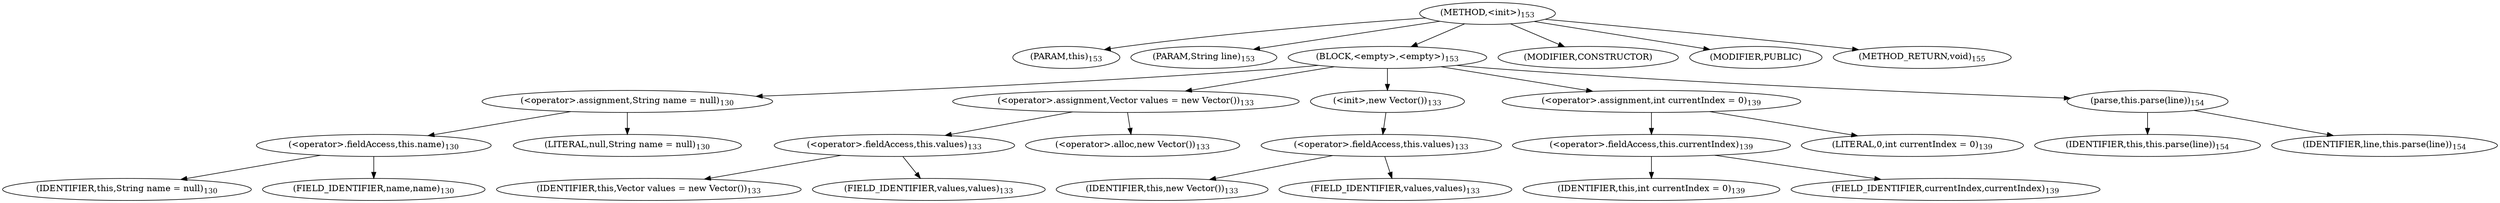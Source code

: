 digraph "&lt;init&gt;" {  
"206" [label = <(METHOD,&lt;init&gt;)<SUB>153</SUB>> ]
"4" [label = <(PARAM,this)<SUB>153</SUB>> ]
"207" [label = <(PARAM,String line)<SUB>153</SUB>> ]
"208" [label = <(BLOCK,&lt;empty&gt;,&lt;empty&gt;)<SUB>153</SUB>> ]
"209" [label = <(&lt;operator&gt;.assignment,String name = null)<SUB>130</SUB>> ]
"210" [label = <(&lt;operator&gt;.fieldAccess,this.name)<SUB>130</SUB>> ]
"211" [label = <(IDENTIFIER,this,String name = null)<SUB>130</SUB>> ]
"212" [label = <(FIELD_IDENTIFIER,name,name)<SUB>130</SUB>> ]
"213" [label = <(LITERAL,null,String name = null)<SUB>130</SUB>> ]
"214" [label = <(&lt;operator&gt;.assignment,Vector values = new Vector())<SUB>133</SUB>> ]
"215" [label = <(&lt;operator&gt;.fieldAccess,this.values)<SUB>133</SUB>> ]
"216" [label = <(IDENTIFIER,this,Vector values = new Vector())<SUB>133</SUB>> ]
"217" [label = <(FIELD_IDENTIFIER,values,values)<SUB>133</SUB>> ]
"218" [label = <(&lt;operator&gt;.alloc,new Vector())<SUB>133</SUB>> ]
"219" [label = <(&lt;init&gt;,new Vector())<SUB>133</SUB>> ]
"220" [label = <(&lt;operator&gt;.fieldAccess,this.values)<SUB>133</SUB>> ]
"221" [label = <(IDENTIFIER,this,new Vector())<SUB>133</SUB>> ]
"222" [label = <(FIELD_IDENTIFIER,values,values)<SUB>133</SUB>> ]
"223" [label = <(&lt;operator&gt;.assignment,int currentIndex = 0)<SUB>139</SUB>> ]
"224" [label = <(&lt;operator&gt;.fieldAccess,this.currentIndex)<SUB>139</SUB>> ]
"225" [label = <(IDENTIFIER,this,int currentIndex = 0)<SUB>139</SUB>> ]
"226" [label = <(FIELD_IDENTIFIER,currentIndex,currentIndex)<SUB>139</SUB>> ]
"227" [label = <(LITERAL,0,int currentIndex = 0)<SUB>139</SUB>> ]
"228" [label = <(parse,this.parse(line))<SUB>154</SUB>> ]
"3" [label = <(IDENTIFIER,this,this.parse(line))<SUB>154</SUB>> ]
"229" [label = <(IDENTIFIER,line,this.parse(line))<SUB>154</SUB>> ]
"230" [label = <(MODIFIER,CONSTRUCTOR)> ]
"231" [label = <(MODIFIER,PUBLIC)> ]
"232" [label = <(METHOD_RETURN,void)<SUB>155</SUB>> ]
  "206" -> "4" 
  "206" -> "207" 
  "206" -> "208" 
  "206" -> "230" 
  "206" -> "231" 
  "206" -> "232" 
  "208" -> "209" 
  "208" -> "214" 
  "208" -> "219" 
  "208" -> "223" 
  "208" -> "228" 
  "209" -> "210" 
  "209" -> "213" 
  "210" -> "211" 
  "210" -> "212" 
  "214" -> "215" 
  "214" -> "218" 
  "215" -> "216" 
  "215" -> "217" 
  "219" -> "220" 
  "220" -> "221" 
  "220" -> "222" 
  "223" -> "224" 
  "223" -> "227" 
  "224" -> "225" 
  "224" -> "226" 
  "228" -> "3" 
  "228" -> "229" 
}
